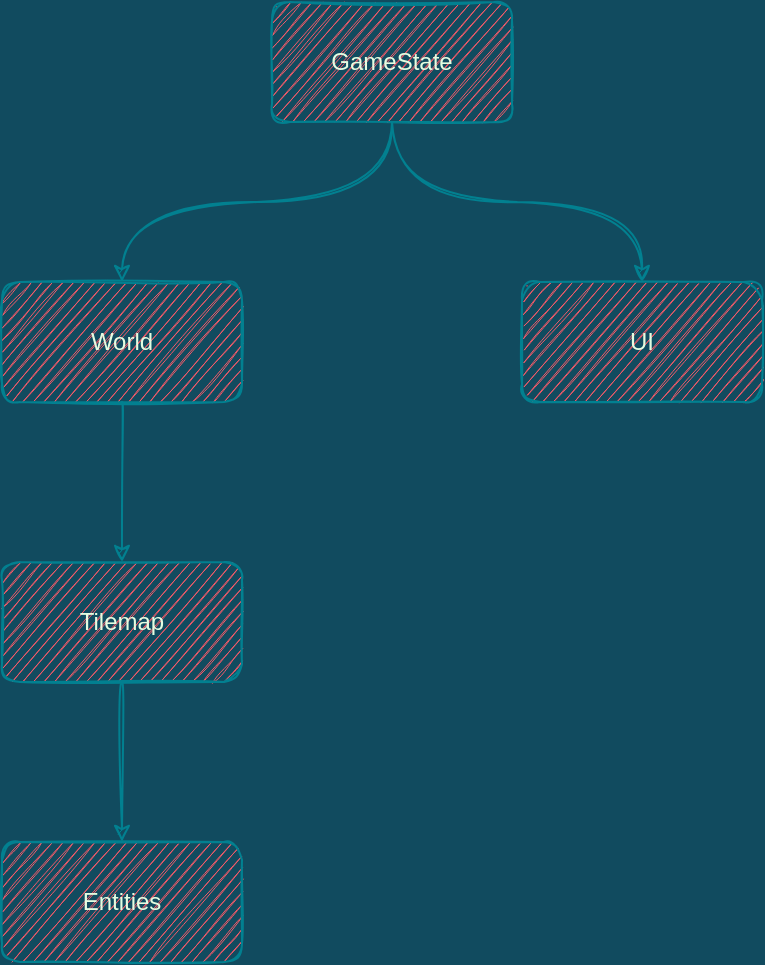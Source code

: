 <mxfile version="14.9.6" type="device"><diagram id="Uzcn4Lx-6dbwN67PHELD" name="Page-1"><mxGraphModel dx="1422" dy="815" grid="1" gridSize="10" guides="1" tooltips="1" connect="1" arrows="1" fold="1" page="1" pageScale="1" pageWidth="850" pageHeight="1100" background="#114B5F" math="0" shadow="0"><root><mxCell id="0"/><mxCell id="1" parent="0"/><mxCell id="DMpBVoLHvoh0coqZ_yDL-42" value="" style="edgeStyle=orthogonalEdgeStyle;curved=1;rounded=1;sketch=1;orthogonalLoop=1;jettySize=auto;html=1;fontColor=#E4FDE1;strokeColor=#028090;fillColor=#F45B69;" edge="1" parent="1" source="DMpBVoLHvoh0coqZ_yDL-40" target="DMpBVoLHvoh0coqZ_yDL-41"><mxGeometry relative="1" as="geometry"/></mxCell><mxCell id="DMpBVoLHvoh0coqZ_yDL-40" value="World" style="whiteSpace=wrap;html=1;rounded=1;sketch=1;fontColor=#E4FDE1;strokeColor=#028090;fillColor=#F45B69;" vertex="1" parent="1"><mxGeometry x="230" y="200" width="120" height="60" as="geometry"/></mxCell><mxCell id="DMpBVoLHvoh0coqZ_yDL-44" value="" style="edgeStyle=orthogonalEdgeStyle;curved=1;rounded=1;sketch=1;orthogonalLoop=1;jettySize=auto;html=1;fontColor=#E4FDE1;strokeColor=#028090;fillColor=#F45B69;" edge="1" parent="1" source="DMpBVoLHvoh0coqZ_yDL-41" target="DMpBVoLHvoh0coqZ_yDL-43"><mxGeometry relative="1" as="geometry"/></mxCell><mxCell id="DMpBVoLHvoh0coqZ_yDL-41" value="Tilemap" style="whiteSpace=wrap;html=1;rounded=1;fontColor=#E4FDE1;strokeColor=#028090;fillColor=#F45B69;sketch=1;" vertex="1" parent="1"><mxGeometry x="230" y="340" width="120" height="60" as="geometry"/></mxCell><mxCell id="DMpBVoLHvoh0coqZ_yDL-43" value="Entities" style="whiteSpace=wrap;html=1;rounded=1;fontColor=#E4FDE1;strokeColor=#028090;fillColor=#F45B69;sketch=1;" vertex="1" parent="1"><mxGeometry x="230" y="480" width="120" height="60" as="geometry"/></mxCell><mxCell id="DMpBVoLHvoh0coqZ_yDL-47" style="edgeStyle=orthogonalEdgeStyle;curved=1;rounded=1;sketch=1;orthogonalLoop=1;jettySize=auto;html=1;exitX=0.5;exitY=1;exitDx=0;exitDy=0;entryX=0.5;entryY=0;entryDx=0;entryDy=0;fontColor=#E4FDE1;strokeColor=#028090;fillColor=#F45B69;" edge="1" parent="1" source="DMpBVoLHvoh0coqZ_yDL-45" target="DMpBVoLHvoh0coqZ_yDL-40"><mxGeometry relative="1" as="geometry"/></mxCell><mxCell id="DMpBVoLHvoh0coqZ_yDL-49" style="edgeStyle=orthogonalEdgeStyle;curved=1;rounded=1;sketch=1;orthogonalLoop=1;jettySize=auto;html=1;exitX=0.5;exitY=1;exitDx=0;exitDy=0;entryX=0.5;entryY=0;entryDx=0;entryDy=0;fontColor=#E4FDE1;strokeColor=#028090;fillColor=#F45B69;" edge="1" parent="1" source="DMpBVoLHvoh0coqZ_yDL-45" target="DMpBVoLHvoh0coqZ_yDL-48"><mxGeometry relative="1" as="geometry"/></mxCell><mxCell id="DMpBVoLHvoh0coqZ_yDL-45" value="GameState" style="whiteSpace=wrap;html=1;rounded=1;sketch=1;fontColor=#E4FDE1;strokeColor=#028090;fillColor=#F45B69;" vertex="1" parent="1"><mxGeometry x="365" y="60" width="120" height="60" as="geometry"/></mxCell><mxCell id="DMpBVoLHvoh0coqZ_yDL-48" value="UI" style="whiteSpace=wrap;html=1;rounded=1;sketch=1;fontColor=#E4FDE1;strokeColor=#028090;fillColor=#F45B69;" vertex="1" parent="1"><mxGeometry x="490" y="200" width="120" height="60" as="geometry"/></mxCell></root></mxGraphModel></diagram></mxfile>